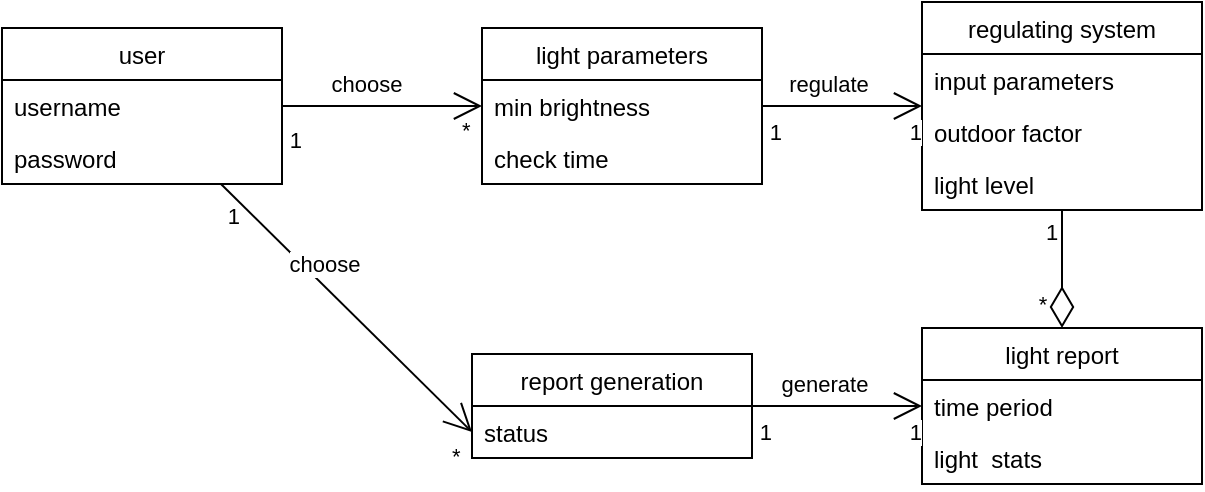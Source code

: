 <mxfile version="22.0.4" type="device">
  <diagram id="mCyr1kptdM3YggUfpTlr" name="Page-1">
    <mxGraphModel dx="1247" dy="1763" grid="1" gridSize="10" guides="1" tooltips="1" connect="1" arrows="1" fold="1" page="1" pageScale="1" pageWidth="850" pageHeight="1100" math="0" shadow="0">
      <root>
        <mxCell id="0" />
        <mxCell id="1" parent="0" />
        <mxCell id="EuweRrBQB18oQ8Ecut5w-1" value="user" style="swimlane;fontStyle=0;childLayout=stackLayout;horizontal=1;startSize=26;fillColor=none;horizontalStack=0;resizeParent=1;resizeParentMax=0;resizeLast=0;collapsible=1;marginBottom=0;" vertex="1" parent="1">
          <mxGeometry x="130" y="-1017" width="140" height="78" as="geometry" />
        </mxCell>
        <mxCell id="EuweRrBQB18oQ8Ecut5w-2" value="username" style="text;strokeColor=none;fillColor=none;align=left;verticalAlign=top;spacingLeft=4;spacingRight=4;overflow=hidden;rotatable=0;points=[[0,0.5],[1,0.5]];portConstraint=eastwest;" vertex="1" parent="EuweRrBQB18oQ8Ecut5w-1">
          <mxGeometry y="26" width="140" height="26" as="geometry" />
        </mxCell>
        <mxCell id="EuweRrBQB18oQ8Ecut5w-3" value="password" style="text;strokeColor=none;fillColor=none;align=left;verticalAlign=top;spacingLeft=4;spacingRight=4;overflow=hidden;rotatable=0;points=[[0,0.5],[1,0.5]];portConstraint=eastwest;" vertex="1" parent="EuweRrBQB18oQ8Ecut5w-1">
          <mxGeometry y="52" width="140" height="26" as="geometry" />
        </mxCell>
        <mxCell id="EuweRrBQB18oQ8Ecut5w-7" value="light parameters" style="swimlane;fontStyle=0;childLayout=stackLayout;horizontal=1;startSize=26;fillColor=none;horizontalStack=0;resizeParent=1;resizeParentMax=0;resizeLast=0;collapsible=1;marginBottom=0;" vertex="1" parent="1">
          <mxGeometry x="370" y="-1017" width="140" height="78" as="geometry" />
        </mxCell>
        <mxCell id="EuweRrBQB18oQ8Ecut5w-8" value="min brightness" style="text;strokeColor=none;fillColor=none;align=left;verticalAlign=top;spacingLeft=4;spacingRight=4;overflow=hidden;rotatable=0;points=[[0,0.5],[1,0.5]];portConstraint=eastwest;" vertex="1" parent="EuweRrBQB18oQ8Ecut5w-7">
          <mxGeometry y="26" width="140" height="26" as="geometry" />
        </mxCell>
        <mxCell id="EuweRrBQB18oQ8Ecut5w-9" value="check time" style="text;strokeColor=none;fillColor=none;align=left;verticalAlign=top;spacingLeft=4;spacingRight=4;overflow=hidden;rotatable=0;points=[[0,0.5],[1,0.5]];portConstraint=eastwest;" vertex="1" parent="EuweRrBQB18oQ8Ecut5w-7">
          <mxGeometry y="52" width="140" height="26" as="geometry" />
        </mxCell>
        <mxCell id="EuweRrBQB18oQ8Ecut5w-11" value="" style="endArrow=none;html=1;startSize=12;startArrow=open;startFill=0;entryX=1;entryY=0.5;entryDx=0;entryDy=0;exitX=0;exitY=0.5;exitDx=0;exitDy=0;" edge="1" parent="1" source="EuweRrBQB18oQ8Ecut5w-8" target="EuweRrBQB18oQ8Ecut5w-1">
          <mxGeometry relative="1" as="geometry">
            <mxPoint x="290" y="-987" as="sourcePoint" />
            <mxPoint x="190" y="-991" as="targetPoint" />
          </mxGeometry>
        </mxCell>
        <mxCell id="EuweRrBQB18oQ8Ecut5w-12" value="*" style="edgeLabel;resizable=0;html=1;align=left;verticalAlign=bottom;" connectable="0" vertex="1" parent="EuweRrBQB18oQ8Ecut5w-11">
          <mxGeometry x="-1" relative="1" as="geometry">
            <mxPoint x="-12" y="20" as="offset" />
          </mxGeometry>
        </mxCell>
        <mxCell id="EuweRrBQB18oQ8Ecut5w-13" value="1" style="edgeLabel;resizable=0;html=1;align=right;verticalAlign=bottom;" connectable="0" vertex="1" parent="EuweRrBQB18oQ8Ecut5w-11">
          <mxGeometry x="1" relative="1" as="geometry">
            <mxPoint x="10" y="25" as="offset" />
          </mxGeometry>
        </mxCell>
        <mxCell id="EuweRrBQB18oQ8Ecut5w-14" value="choose" style="edgeLabel;html=1;align=center;verticalAlign=middle;resizable=0;points=[];" vertex="1" connectable="0" parent="EuweRrBQB18oQ8Ecut5w-11">
          <mxGeometry x="0.17" y="2" relative="1" as="geometry">
            <mxPoint y="-13" as="offset" />
          </mxGeometry>
        </mxCell>
        <object label="regulating system" brightnes_lvl="" id="EuweRrBQB18oQ8Ecut5w-15">
          <mxCell style="swimlane;fontStyle=0;childLayout=stackLayout;horizontal=1;startSize=26;fillColor=none;horizontalStack=0;resizeParent=1;resizeParentMax=0;resizeLast=0;collapsible=1;marginBottom=0;" vertex="1" parent="1">
            <mxGeometry x="590" y="-1030" width="140" height="104" as="geometry" />
          </mxCell>
        </object>
        <mxCell id="EuweRrBQB18oQ8Ecut5w-16" value="input parameters" style="text;strokeColor=none;fillColor=none;align=left;verticalAlign=top;spacingLeft=4;spacingRight=4;overflow=hidden;rotatable=0;points=[[0,0.5],[1,0.5]];portConstraint=eastwest;" vertex="1" parent="EuweRrBQB18oQ8Ecut5w-15">
          <mxGeometry y="26" width="140" height="26" as="geometry" />
        </mxCell>
        <mxCell id="EuweRrBQB18oQ8Ecut5w-17" value="outdoor factor" style="text;strokeColor=none;fillColor=none;align=left;verticalAlign=top;spacingLeft=4;spacingRight=4;overflow=hidden;rotatable=0;points=[[0,0.5],[1,0.5]];portConstraint=eastwest;" vertex="1" parent="EuweRrBQB18oQ8Ecut5w-15">
          <mxGeometry y="52" width="140" height="26" as="geometry" />
        </mxCell>
        <mxCell id="EuweRrBQB18oQ8Ecut5w-25" value="light level" style="text;strokeColor=none;fillColor=none;align=left;verticalAlign=top;spacingLeft=4;spacingRight=4;overflow=hidden;rotatable=0;points=[[0,0.5],[1,0.5]];portConstraint=eastwest;" vertex="1" parent="EuweRrBQB18oQ8Ecut5w-15">
          <mxGeometry y="78" width="140" height="26" as="geometry" />
        </mxCell>
        <mxCell id="EuweRrBQB18oQ8Ecut5w-18" value="" style="endArrow=none;html=1;startSize=12;startArrow=open;startFill=0;" edge="1" parent="1" source="EuweRrBQB18oQ8Ecut5w-15" target="EuweRrBQB18oQ8Ecut5w-7">
          <mxGeometry relative="1" as="geometry">
            <mxPoint x="590" y="-1037" as="sourcePoint" />
            <mxPoint x="490" y="-1037" as="targetPoint" />
          </mxGeometry>
        </mxCell>
        <mxCell id="EuweRrBQB18oQ8Ecut5w-20" value="1" style="edgeLabel;resizable=0;html=1;align=right;verticalAlign=bottom;" connectable="0" vertex="1" parent="EuweRrBQB18oQ8Ecut5w-18">
          <mxGeometry x="1" relative="1" as="geometry">
            <mxPoint x="10" y="21" as="offset" />
          </mxGeometry>
        </mxCell>
        <mxCell id="EuweRrBQB18oQ8Ecut5w-21" value="regulate" style="edgeLabel;html=1;align=center;verticalAlign=middle;resizable=0;points=[];" vertex="1" connectable="0" parent="EuweRrBQB18oQ8Ecut5w-18">
          <mxGeometry x="0.17" y="2" relative="1" as="geometry">
            <mxPoint y="-13" as="offset" />
          </mxGeometry>
        </mxCell>
        <object label="light report" brightnes_lvl="" id="EuweRrBQB18oQ8Ecut5w-26">
          <mxCell style="swimlane;fontStyle=0;childLayout=stackLayout;horizontal=1;startSize=26;fillColor=none;horizontalStack=0;resizeParent=1;resizeParentMax=0;resizeLast=0;collapsible=1;marginBottom=0;" vertex="1" parent="1">
            <mxGeometry x="590" y="-867" width="140" height="78" as="geometry" />
          </mxCell>
        </object>
        <mxCell id="EuweRrBQB18oQ8Ecut5w-27" value="time period&#xa;" style="text;strokeColor=none;fillColor=none;align=left;verticalAlign=top;spacingLeft=4;spacingRight=4;overflow=hidden;rotatable=0;points=[[0,0.5],[1,0.5]];portConstraint=eastwest;" vertex="1" parent="EuweRrBQB18oQ8Ecut5w-26">
          <mxGeometry y="26" width="140" height="26" as="geometry" />
        </mxCell>
        <mxCell id="EuweRrBQB18oQ8Ecut5w-28" value="light  stats" style="text;strokeColor=none;fillColor=none;align=left;verticalAlign=top;spacingLeft=4;spacingRight=4;overflow=hidden;rotatable=0;points=[[0,0.5],[1,0.5]];portConstraint=eastwest;" vertex="1" parent="EuweRrBQB18oQ8Ecut5w-26">
          <mxGeometry y="52" width="140" height="26" as="geometry" />
        </mxCell>
        <mxCell id="EuweRrBQB18oQ8Ecut5w-30" value="" style="endArrow=none;html=1;endSize=12;startArrow=diamondThin;startSize=18;startFill=0;" edge="1" parent="1" source="EuweRrBQB18oQ8Ecut5w-26" target="EuweRrBQB18oQ8Ecut5w-15">
          <mxGeometry relative="1" as="geometry">
            <mxPoint x="540" y="-847" as="sourcePoint" />
            <mxPoint x="540" y="-977" as="targetPoint" />
          </mxGeometry>
        </mxCell>
        <mxCell id="EuweRrBQB18oQ8Ecut5w-38" value="*" style="edgeLabel;html=1;align=center;verticalAlign=middle;resizable=0;points=[];" vertex="1" connectable="0" parent="EuweRrBQB18oQ8Ecut5w-30">
          <mxGeometry x="-0.599" y="6" relative="1" as="geometry">
            <mxPoint x="-4" as="offset" />
          </mxGeometry>
        </mxCell>
        <mxCell id="EuweRrBQB18oQ8Ecut5w-36" value="1" style="edgeLabel;resizable=0;html=1;align=left;verticalAlign=bottom;" connectable="0" vertex="1" parent="1">
          <mxGeometry x="650" y="-907" as="geometry" />
        </mxCell>
        <mxCell id="EuweRrBQB18oQ8Ecut5w-45" value="report generation" style="swimlane;fontStyle=0;childLayout=stackLayout;horizontal=1;startSize=26;fillColor=none;horizontalStack=0;resizeParent=1;resizeParentMax=0;resizeLast=0;collapsible=1;marginBottom=0;" vertex="1" parent="1">
          <mxGeometry x="365" y="-854" width="140" height="52" as="geometry" />
        </mxCell>
        <mxCell id="EuweRrBQB18oQ8Ecut5w-46" value="status" style="text;strokeColor=none;fillColor=none;align=left;verticalAlign=top;spacingLeft=4;spacingRight=4;overflow=hidden;rotatable=0;points=[[0,0.5],[1,0.5]];portConstraint=eastwest;" vertex="1" parent="EuweRrBQB18oQ8Ecut5w-45">
          <mxGeometry y="26" width="140" height="26" as="geometry" />
        </mxCell>
        <mxCell id="EuweRrBQB18oQ8Ecut5w-49" value="" style="endArrow=none;html=1;startSize=12;startArrow=open;startFill=0;exitX=0;exitY=0.5;exitDx=0;exitDy=0;" edge="1" source="EuweRrBQB18oQ8Ecut5w-46" parent="1" target="EuweRrBQB18oQ8Ecut5w-1">
          <mxGeometry relative="1" as="geometry">
            <mxPoint x="320" y="-797" as="sourcePoint" />
            <mxPoint x="300" y="-788" as="targetPoint" />
          </mxGeometry>
        </mxCell>
        <mxCell id="EuweRrBQB18oQ8Ecut5w-50" value="*" style="edgeLabel;resizable=0;html=1;align=left;verticalAlign=bottom;" connectable="0" vertex="1" parent="EuweRrBQB18oQ8Ecut5w-49">
          <mxGeometry x="-1" relative="1" as="geometry">
            <mxPoint x="-12" y="20" as="offset" />
          </mxGeometry>
        </mxCell>
        <mxCell id="EuweRrBQB18oQ8Ecut5w-51" value="1" style="edgeLabel;resizable=0;html=1;align=right;verticalAlign=bottom;" connectable="0" vertex="1" parent="EuweRrBQB18oQ8Ecut5w-49">
          <mxGeometry x="1" relative="1" as="geometry">
            <mxPoint x="10" y="25" as="offset" />
          </mxGeometry>
        </mxCell>
        <mxCell id="EuweRrBQB18oQ8Ecut5w-52" value="choose" style="edgeLabel;html=1;align=center;verticalAlign=middle;resizable=0;points=[];" vertex="1" connectable="0" parent="EuweRrBQB18oQ8Ecut5w-49">
          <mxGeometry x="0.17" y="2" relative="1" as="geometry">
            <mxPoint y="-13" as="offset" />
          </mxGeometry>
        </mxCell>
        <mxCell id="EuweRrBQB18oQ8Ecut5w-54" value="1" style="edgeLabel;resizable=0;html=1;align=right;verticalAlign=bottom;" connectable="0" vertex="1" parent="1">
          <mxGeometry x="590" y="-957" as="geometry" />
        </mxCell>
        <mxCell id="EuweRrBQB18oQ8Ecut5w-55" value="" style="endArrow=none;html=1;startSize=12;startArrow=open;startFill=0;" edge="1" parent="1" source="EuweRrBQB18oQ8Ecut5w-26" target="EuweRrBQB18oQ8Ecut5w-45">
          <mxGeometry relative="1" as="geometry">
            <mxPoint x="550" y="-868" as="sourcePoint" />
            <mxPoint x="470" y="-868" as="targetPoint" />
          </mxGeometry>
        </mxCell>
        <mxCell id="EuweRrBQB18oQ8Ecut5w-56" value="1" style="edgeLabel;resizable=0;html=1;align=right;verticalAlign=bottom;" connectable="0" vertex="1" parent="EuweRrBQB18oQ8Ecut5w-55">
          <mxGeometry x="1" relative="1" as="geometry">
            <mxPoint x="10" y="21" as="offset" />
          </mxGeometry>
        </mxCell>
        <mxCell id="EuweRrBQB18oQ8Ecut5w-57" value="generate" style="edgeLabel;html=1;align=center;verticalAlign=middle;resizable=0;points=[];" vertex="1" connectable="0" parent="EuweRrBQB18oQ8Ecut5w-55">
          <mxGeometry x="0.17" y="2" relative="1" as="geometry">
            <mxPoint y="-13" as="offset" />
          </mxGeometry>
        </mxCell>
        <mxCell id="EuweRrBQB18oQ8Ecut5w-58" value="1" style="edgeLabel;resizable=0;html=1;align=right;verticalAlign=bottom;" connectable="0" vertex="1" parent="1">
          <mxGeometry x="590" y="-807" as="geometry" />
        </mxCell>
      </root>
    </mxGraphModel>
  </diagram>
</mxfile>
